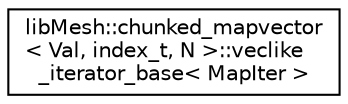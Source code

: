 digraph "类继承关系图"
{
 // INTERACTIVE_SVG=YES
  edge [fontname="Helvetica",fontsize="10",labelfontname="Helvetica",labelfontsize="10"];
  node [fontname="Helvetica",fontsize="10",shape=record];
  rankdir="LR";
  Node1 [label="libMesh::chunked_mapvector\l\< Val, index_t, N \>::veclike\l_iterator_base\< MapIter \>",height=0.2,width=0.4,color="black", fillcolor="white", style="filled",URL="$classlibMesh_1_1chunked__mapvector_1_1veclike__iterator__base.html"];
}
